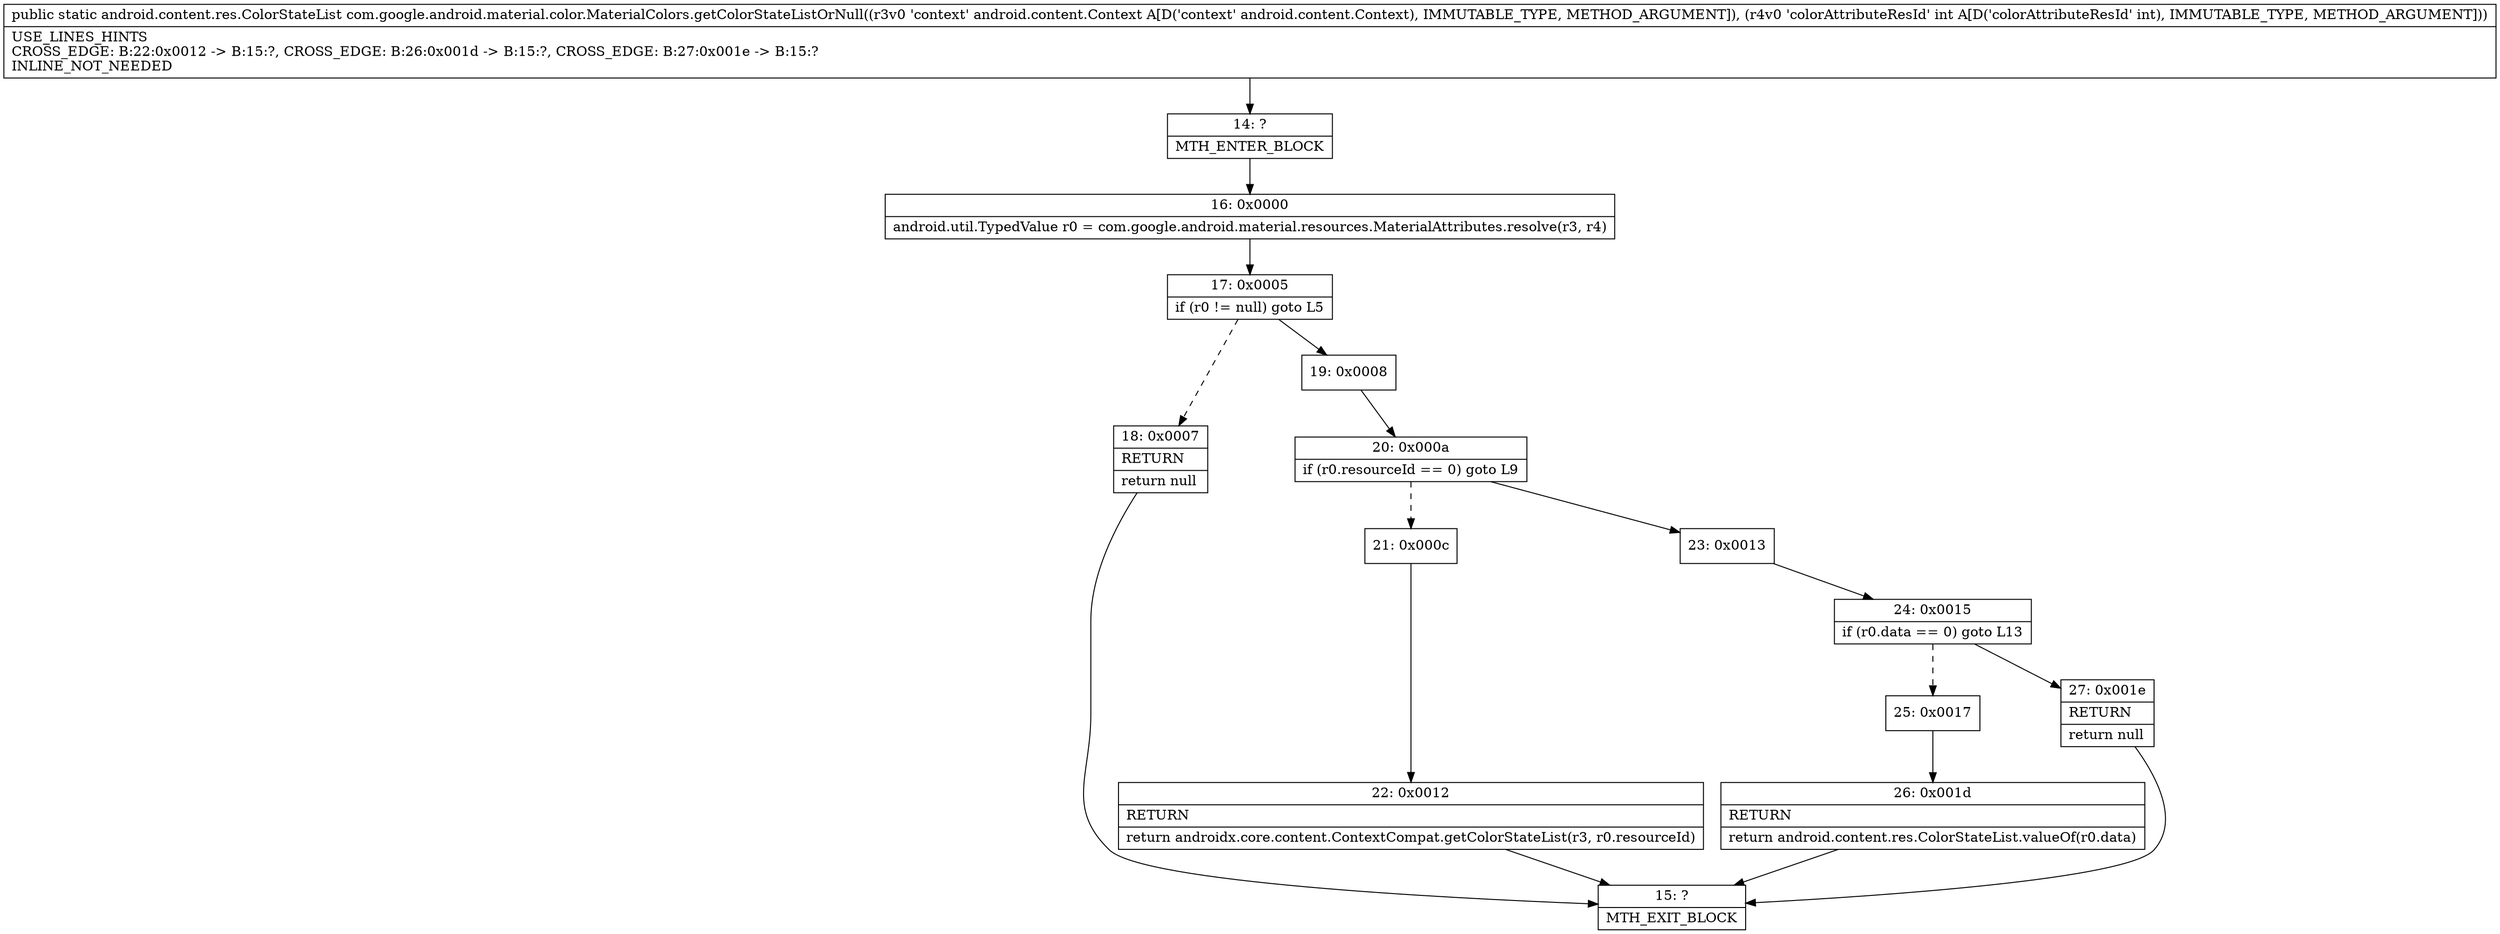 digraph "CFG forcom.google.android.material.color.MaterialColors.getColorStateListOrNull(Landroid\/content\/Context;I)Landroid\/content\/res\/ColorStateList;" {
Node_14 [shape=record,label="{14\:\ ?|MTH_ENTER_BLOCK\l}"];
Node_16 [shape=record,label="{16\:\ 0x0000|android.util.TypedValue r0 = com.google.android.material.resources.MaterialAttributes.resolve(r3, r4)\l}"];
Node_17 [shape=record,label="{17\:\ 0x0005|if (r0 != null) goto L5\l}"];
Node_18 [shape=record,label="{18\:\ 0x0007|RETURN\l|return null\l}"];
Node_15 [shape=record,label="{15\:\ ?|MTH_EXIT_BLOCK\l}"];
Node_19 [shape=record,label="{19\:\ 0x0008}"];
Node_20 [shape=record,label="{20\:\ 0x000a|if (r0.resourceId == 0) goto L9\l}"];
Node_21 [shape=record,label="{21\:\ 0x000c}"];
Node_22 [shape=record,label="{22\:\ 0x0012|RETURN\l|return androidx.core.content.ContextCompat.getColorStateList(r3, r0.resourceId)\l}"];
Node_23 [shape=record,label="{23\:\ 0x0013}"];
Node_24 [shape=record,label="{24\:\ 0x0015|if (r0.data == 0) goto L13\l}"];
Node_25 [shape=record,label="{25\:\ 0x0017}"];
Node_26 [shape=record,label="{26\:\ 0x001d|RETURN\l|return android.content.res.ColorStateList.valueOf(r0.data)\l}"];
Node_27 [shape=record,label="{27\:\ 0x001e|RETURN\l|return null\l}"];
MethodNode[shape=record,label="{public static android.content.res.ColorStateList com.google.android.material.color.MaterialColors.getColorStateListOrNull((r3v0 'context' android.content.Context A[D('context' android.content.Context), IMMUTABLE_TYPE, METHOD_ARGUMENT]), (r4v0 'colorAttributeResId' int A[D('colorAttributeResId' int), IMMUTABLE_TYPE, METHOD_ARGUMENT]))  | USE_LINES_HINTS\lCROSS_EDGE: B:22:0x0012 \-\> B:15:?, CROSS_EDGE: B:26:0x001d \-\> B:15:?, CROSS_EDGE: B:27:0x001e \-\> B:15:?\lINLINE_NOT_NEEDED\l}"];
MethodNode -> Node_14;Node_14 -> Node_16;
Node_16 -> Node_17;
Node_17 -> Node_18[style=dashed];
Node_17 -> Node_19;
Node_18 -> Node_15;
Node_19 -> Node_20;
Node_20 -> Node_21[style=dashed];
Node_20 -> Node_23;
Node_21 -> Node_22;
Node_22 -> Node_15;
Node_23 -> Node_24;
Node_24 -> Node_25[style=dashed];
Node_24 -> Node_27;
Node_25 -> Node_26;
Node_26 -> Node_15;
Node_27 -> Node_15;
}

